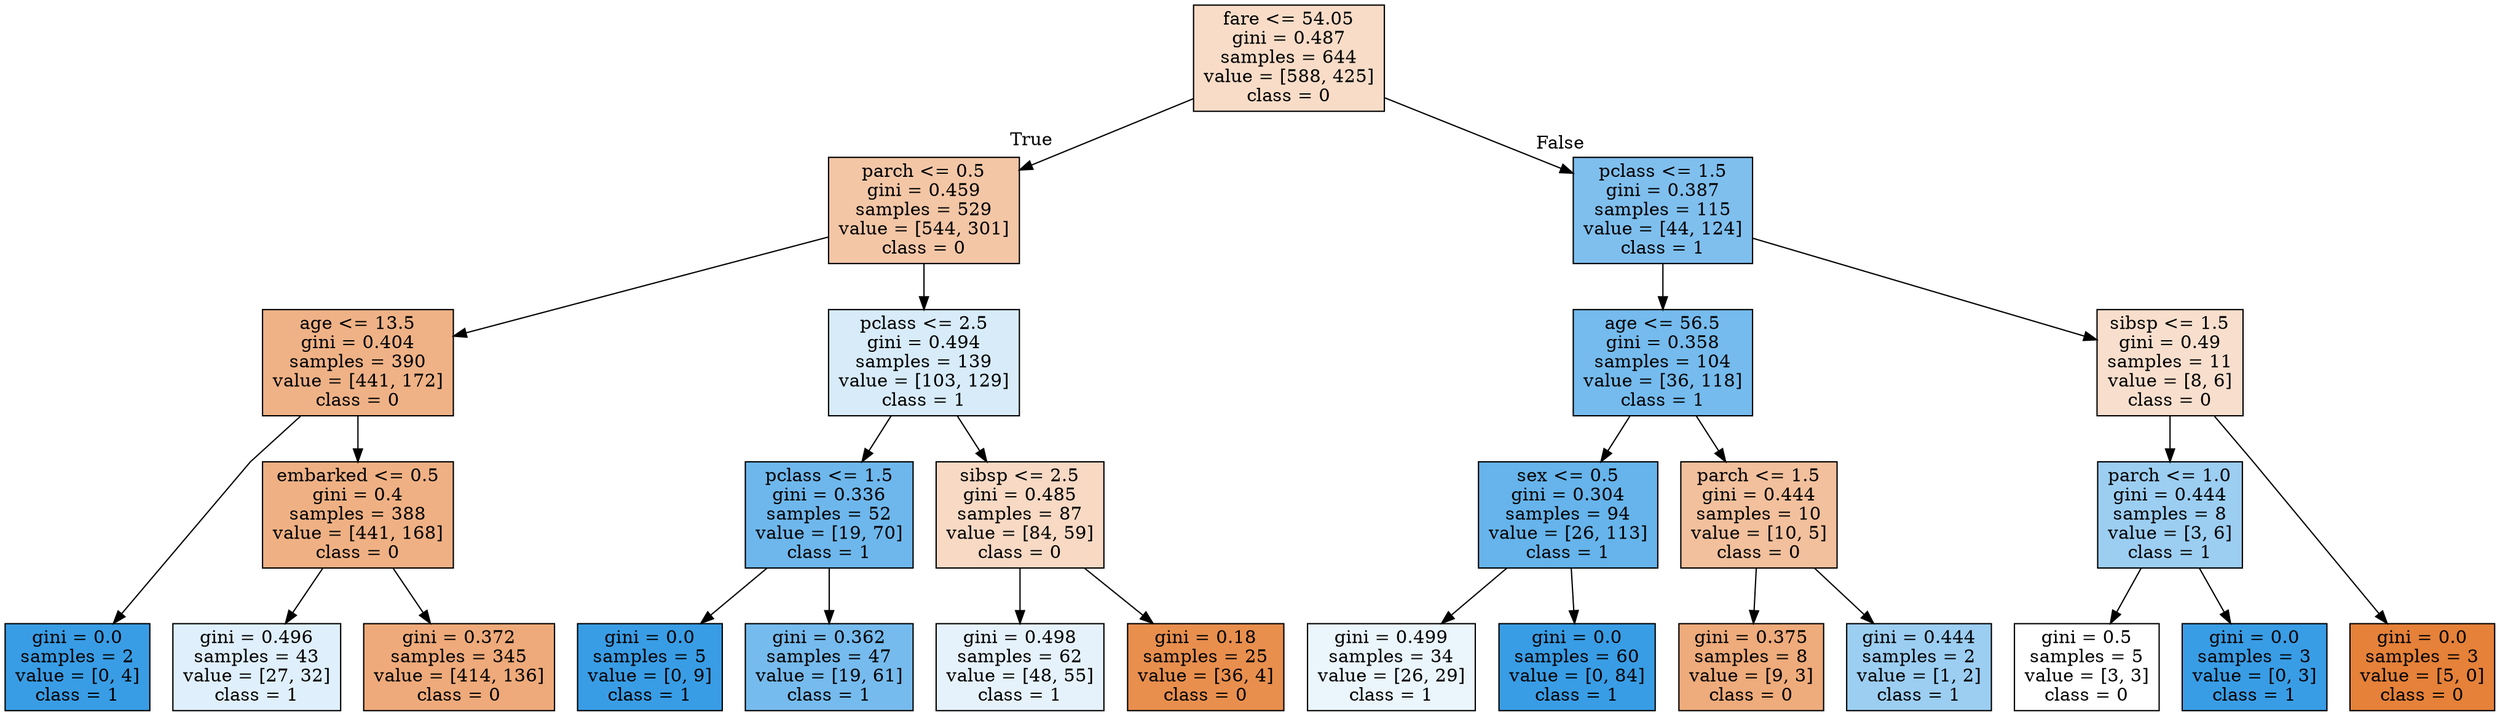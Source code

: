 digraph Tree {
node [shape=box, style="filled", color="black"] ;
graph [ranksep=equally, splines=polyline] ;
0 [label="fare <= 54.05\ngini = 0.487\nsamples = 644\nvalue = [588, 425]\nclass = 0", fillcolor="#e5813947"] ;
1 [label="parch <= 0.5\ngini = 0.459\nsamples = 529\nvalue = [544, 301]\nclass = 0", fillcolor="#e5813972"] ;
0 -> 1 [labeldistance=2.5, labelangle=45, headlabel="True"] ;
2 [label="age <= 13.5\ngini = 0.404\nsamples = 390\nvalue = [441, 172]\nclass = 0", fillcolor="#e581399c"] ;
1 -> 2 ;
3 [label="gini = 0.0\nsamples = 2\nvalue = [0, 4]\nclass = 1", fillcolor="#399de5ff"] ;
2 -> 3 ;
4 [label="embarked <= 0.5\ngini = 0.4\nsamples = 388\nvalue = [441, 168]\nclass = 0", fillcolor="#e581399e"] ;
2 -> 4 ;
5 [label="gini = 0.496\nsamples = 43\nvalue = [27, 32]\nclass = 1", fillcolor="#399de528"] ;
4 -> 5 ;
6 [label="gini = 0.372\nsamples = 345\nvalue = [414, 136]\nclass = 0", fillcolor="#e58139ab"] ;
4 -> 6 ;
7 [label="pclass <= 2.5\ngini = 0.494\nsamples = 139\nvalue = [103, 129]\nclass = 1", fillcolor="#399de533"] ;
1 -> 7 ;
8 [label="pclass <= 1.5\ngini = 0.336\nsamples = 52\nvalue = [19, 70]\nclass = 1", fillcolor="#399de5ba"] ;
7 -> 8 ;
9 [label="gini = 0.0\nsamples = 5\nvalue = [0, 9]\nclass = 1", fillcolor="#399de5ff"] ;
8 -> 9 ;
10 [label="gini = 0.362\nsamples = 47\nvalue = [19, 61]\nclass = 1", fillcolor="#399de5b0"] ;
8 -> 10 ;
11 [label="sibsp <= 2.5\ngini = 0.485\nsamples = 87\nvalue = [84, 59]\nclass = 0", fillcolor="#e581394c"] ;
7 -> 11 ;
12 [label="gini = 0.498\nsamples = 62\nvalue = [48, 55]\nclass = 1", fillcolor="#399de520"] ;
11 -> 12 ;
13 [label="gini = 0.18\nsamples = 25\nvalue = [36, 4]\nclass = 0", fillcolor="#e58139e3"] ;
11 -> 13 ;
14 [label="pclass <= 1.5\ngini = 0.387\nsamples = 115\nvalue = [44, 124]\nclass = 1", fillcolor="#399de5a5"] ;
0 -> 14 [labeldistance=2.5, labelangle=-45, headlabel="False"] ;
15 [label="age <= 56.5\ngini = 0.358\nsamples = 104\nvalue = [36, 118]\nclass = 1", fillcolor="#399de5b1"] ;
14 -> 15 ;
16 [label="sex <= 0.5\ngini = 0.304\nsamples = 94\nvalue = [26, 113]\nclass = 1", fillcolor="#399de5c4"] ;
15 -> 16 ;
17 [label="gini = 0.499\nsamples = 34\nvalue = [26, 29]\nclass = 1", fillcolor="#399de51a"] ;
16 -> 17 ;
18 [label="gini = 0.0\nsamples = 60\nvalue = [0, 84]\nclass = 1", fillcolor="#399de5ff"] ;
16 -> 18 ;
19 [label="parch <= 1.5\ngini = 0.444\nsamples = 10\nvalue = [10, 5]\nclass = 0", fillcolor="#e581397f"] ;
15 -> 19 ;
20 [label="gini = 0.375\nsamples = 8\nvalue = [9, 3]\nclass = 0", fillcolor="#e58139aa"] ;
19 -> 20 ;
21 [label="gini = 0.444\nsamples = 2\nvalue = [1, 2]\nclass = 1", fillcolor="#399de57f"] ;
19 -> 21 ;
22 [label="sibsp <= 1.5\ngini = 0.49\nsamples = 11\nvalue = [8, 6]\nclass = 0", fillcolor="#e5813940"] ;
14 -> 22 ;
23 [label="parch <= 1.0\ngini = 0.444\nsamples = 8\nvalue = [3, 6]\nclass = 1", fillcolor="#399de57f"] ;
22 -> 23 ;
24 [label="gini = 0.5\nsamples = 5\nvalue = [3, 3]\nclass = 0", fillcolor="#e5813900"] ;
23 -> 24 ;
25 [label="gini = 0.0\nsamples = 3\nvalue = [0, 3]\nclass = 1", fillcolor="#399de5ff"] ;
23 -> 25 ;
26 [label="gini = 0.0\nsamples = 3\nvalue = [5, 0]\nclass = 0", fillcolor="#e58139ff"] ;
22 -> 26 ;
{rank=same ; 0} ;
{rank=same ; 1; 14} ;
{rank=same ; 2; 7; 15; 22} ;
{rank=same ; 4; 8; 11; 16; 19; 23} ;
{rank=same ; 3; 5; 6; 9; 10; 12; 13; 17; 18; 20; 21; 24; 25; 26} ;
}